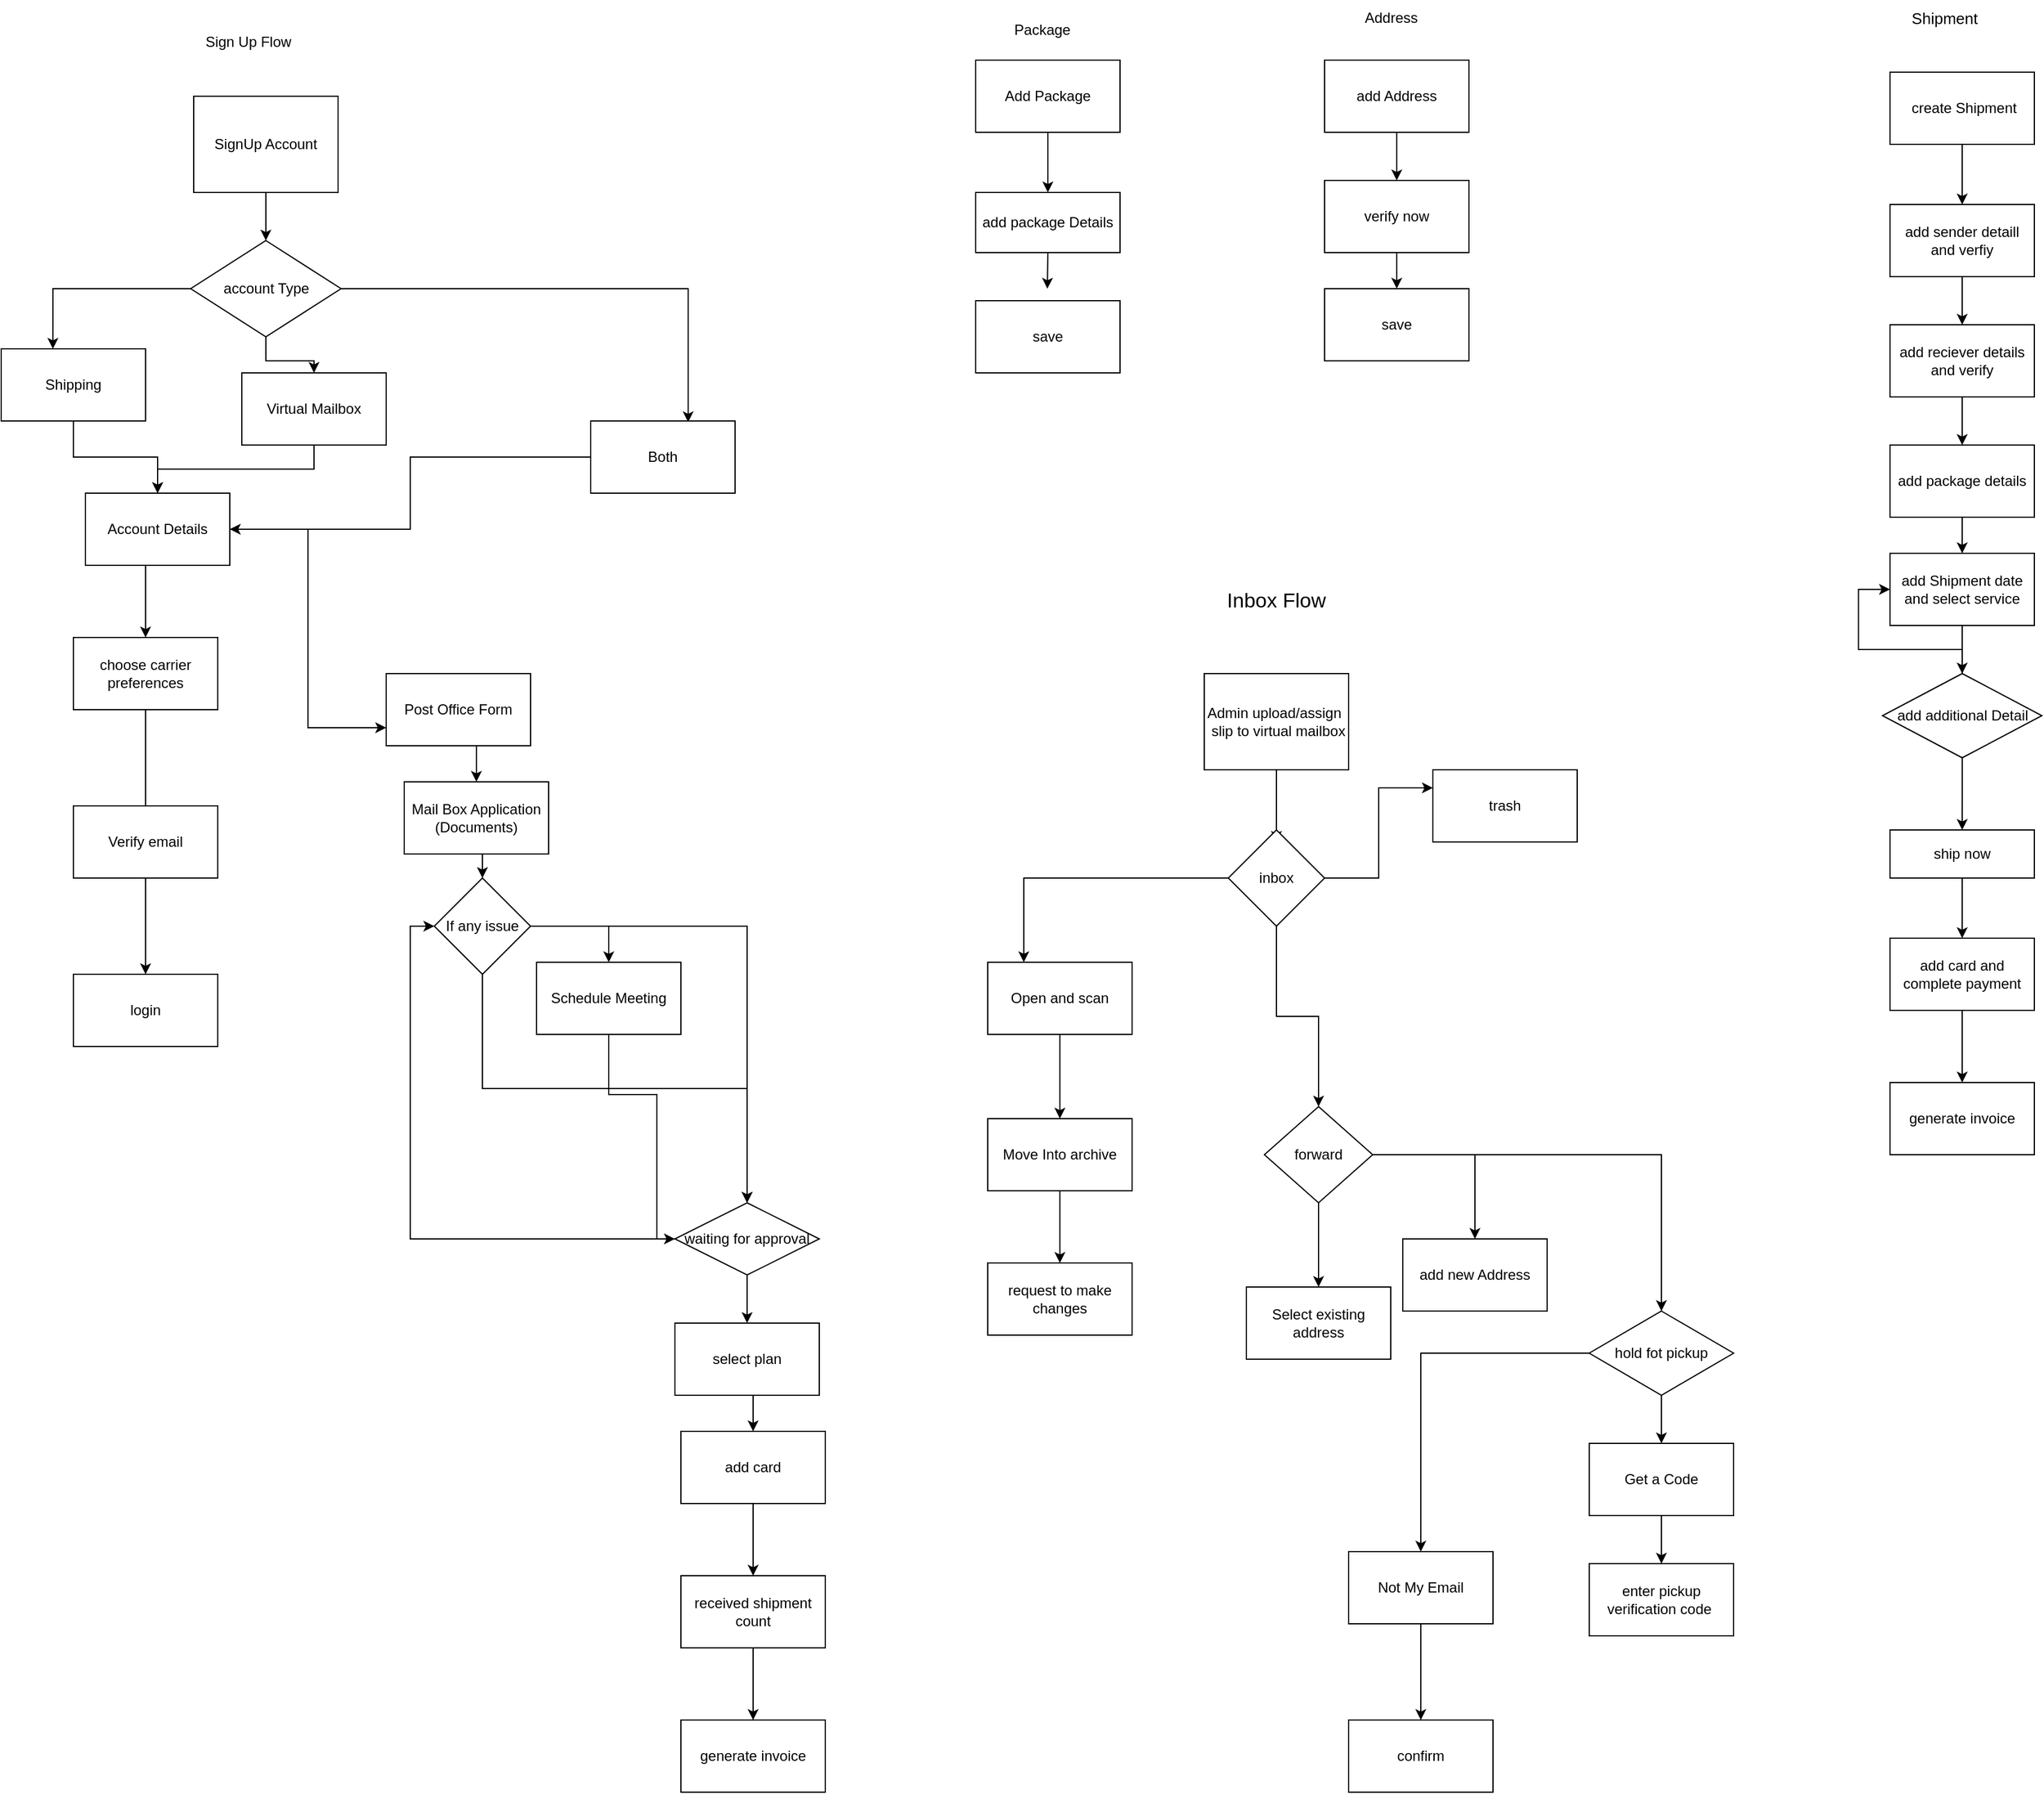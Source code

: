 <mxfile version="20.7.4" type="github">
  <diagram id="sW-k5IwQaTGZ5rN8S6sj" name="Page-1">
    <mxGraphModel dx="1793" dy="1000" grid="1" gridSize="10" guides="1" tooltips="1" connect="1" arrows="1" fold="1" page="1" pageScale="1" pageWidth="1169" pageHeight="1654" math="0" shadow="0">
      <root>
        <mxCell id="0" />
        <mxCell id="1" parent="0" />
        <mxCell id="n_x6KbK1YoN0Yti5vFHE-8" style="edgeStyle=orthogonalEdgeStyle;rounded=0;orthogonalLoop=1;jettySize=auto;html=1;exitX=0.5;exitY=1;exitDx=0;exitDy=0;entryX=0.5;entryY=0;entryDx=0;entryDy=0;" parent="1" source="n_x6KbK1YoN0Yti5vFHE-1" target="n_x6KbK1YoN0Yti5vFHE-2" edge="1">
          <mxGeometry relative="1" as="geometry" />
        </mxCell>
        <mxCell id="n_x6KbK1YoN0Yti5vFHE-1" value="SignUp Account" style="rounded=0;whiteSpace=wrap;html=1;" parent="1" vertex="1">
          <mxGeometry x="180" y="90" width="120" height="80" as="geometry" />
        </mxCell>
        <mxCell id="n_x6KbK1YoN0Yti5vFHE-12" style="edgeStyle=orthogonalEdgeStyle;rounded=0;orthogonalLoop=1;jettySize=auto;html=1;exitX=0;exitY=0.5;exitDx=0;exitDy=0;entryX=0.358;entryY=0;entryDx=0;entryDy=0;entryPerimeter=0;" parent="1" source="n_x6KbK1YoN0Yti5vFHE-2" target="n_x6KbK1YoN0Yti5vFHE-9" edge="1">
          <mxGeometry relative="1" as="geometry">
            <mxPoint x="40" y="200" as="targetPoint" />
          </mxGeometry>
        </mxCell>
        <mxCell id="n_x6KbK1YoN0Yti5vFHE-14" style="edgeStyle=orthogonalEdgeStyle;rounded=0;orthogonalLoop=1;jettySize=auto;html=1;exitX=0.5;exitY=1;exitDx=0;exitDy=0;entryX=0.5;entryY=0;entryDx=0;entryDy=0;" parent="1" source="n_x6KbK1YoN0Yti5vFHE-2" target="n_x6KbK1YoN0Yti5vFHE-10" edge="1">
          <mxGeometry relative="1" as="geometry" />
        </mxCell>
        <mxCell id="n_x6KbK1YoN0Yti5vFHE-15" style="edgeStyle=orthogonalEdgeStyle;rounded=0;orthogonalLoop=1;jettySize=auto;html=1;exitX=1;exitY=0.5;exitDx=0;exitDy=0;entryX=0.675;entryY=0.017;entryDx=0;entryDy=0;entryPerimeter=0;" parent="1" source="n_x6KbK1YoN0Yti5vFHE-2" target="n_x6KbK1YoN0Yti5vFHE-11" edge="1">
          <mxGeometry relative="1" as="geometry" />
        </mxCell>
        <mxCell id="n_x6KbK1YoN0Yti5vFHE-2" value="account Type&lt;br&gt;" style="rhombus;whiteSpace=wrap;html=1;" parent="1" vertex="1">
          <mxGeometry x="177.5" y="210" width="125" height="80" as="geometry" />
        </mxCell>
        <mxCell id="CPF4IGs-NTCu1cXFSOXW-1" value="" style="edgeStyle=orthogonalEdgeStyle;rounded=0;orthogonalLoop=1;jettySize=auto;html=1;" parent="1" source="n_x6KbK1YoN0Yti5vFHE-9" target="n_x6KbK1YoN0Yti5vFHE-17" edge="1">
          <mxGeometry relative="1" as="geometry" />
        </mxCell>
        <mxCell id="n_x6KbK1YoN0Yti5vFHE-9" value="Shipping" style="rounded=0;whiteSpace=wrap;html=1;" parent="1" vertex="1">
          <mxGeometry x="20" y="300" width="120" height="60" as="geometry" />
        </mxCell>
        <mxCell id="n_x6KbK1YoN0Yti5vFHE-19" style="edgeStyle=orthogonalEdgeStyle;rounded=0;orthogonalLoop=1;jettySize=auto;html=1;exitX=0.5;exitY=1;exitDx=0;exitDy=0;entryX=0.5;entryY=0;entryDx=0;entryDy=0;" parent="1" source="n_x6KbK1YoN0Yti5vFHE-10" target="n_x6KbK1YoN0Yti5vFHE-17" edge="1">
          <mxGeometry relative="1" as="geometry" />
        </mxCell>
        <mxCell id="n_x6KbK1YoN0Yti5vFHE-10" value="Virtual Mailbox" style="rounded=0;whiteSpace=wrap;html=1;" parent="1" vertex="1">
          <mxGeometry x="220" y="320" width="120" height="60" as="geometry" />
        </mxCell>
        <mxCell id="83DVZfMCFPuKuT1RhQpf-2" style="edgeStyle=orthogonalEdgeStyle;rounded=0;orthogonalLoop=1;jettySize=auto;html=1;" edge="1" parent="1" source="n_x6KbK1YoN0Yti5vFHE-11" target="n_x6KbK1YoN0Yti5vFHE-17">
          <mxGeometry relative="1" as="geometry" />
        </mxCell>
        <mxCell id="n_x6KbK1YoN0Yti5vFHE-11" value="Both" style="rounded=0;whiteSpace=wrap;html=1;" parent="1" vertex="1">
          <mxGeometry x="510" y="360" width="120" height="60" as="geometry" />
        </mxCell>
        <mxCell id="I_9H3etlu-zK3Efqb3r3-34" style="edgeStyle=orthogonalEdgeStyle;rounded=0;orthogonalLoop=1;jettySize=auto;html=1;exitX=0.5;exitY=1;exitDx=0;exitDy=0;" parent="1" source="n_x6KbK1YoN0Yti5vFHE-17" edge="1">
          <mxGeometry relative="1" as="geometry">
            <mxPoint x="140" y="540" as="targetPoint" />
            <Array as="points">
              <mxPoint x="140" y="480" />
            </Array>
          </mxGeometry>
        </mxCell>
        <mxCell id="CPF4IGs-NTCu1cXFSOXW-16" style="edgeStyle=orthogonalEdgeStyle;rounded=0;orthogonalLoop=1;jettySize=auto;html=1;entryX=0;entryY=0.75;entryDx=0;entryDy=0;" parent="1" source="n_x6KbK1YoN0Yti5vFHE-17" target="cfl4rptSdVp8EchHqUEe-1" edge="1">
          <mxGeometry relative="1" as="geometry" />
        </mxCell>
        <mxCell id="n_x6KbK1YoN0Yti5vFHE-17" value="Account Details" style="rounded=0;whiteSpace=wrap;html=1;" parent="1" vertex="1">
          <mxGeometry x="90" y="420" width="120" height="60" as="geometry" />
        </mxCell>
        <mxCell id="cfl4rptSdVp8EchHqUEe-7" style="edgeStyle=orthogonalEdgeStyle;rounded=0;orthogonalLoop=1;jettySize=auto;html=1;exitX=0.5;exitY=1;exitDx=0;exitDy=0;entryX=0.5;entryY=0;entryDx=0;entryDy=0;" parent="1" source="cfl4rptSdVp8EchHqUEe-1" target="cfl4rptSdVp8EchHqUEe-6" edge="1">
          <mxGeometry relative="1" as="geometry" />
        </mxCell>
        <mxCell id="cfl4rptSdVp8EchHqUEe-1" value="Post Office Form" style="rounded=0;whiteSpace=wrap;html=1;" parent="1" vertex="1">
          <mxGeometry x="340" y="570" width="120" height="60" as="geometry" />
        </mxCell>
        <mxCell id="cfl4rptSdVp8EchHqUEe-9" style="edgeStyle=orthogonalEdgeStyle;rounded=0;orthogonalLoop=1;jettySize=auto;html=1;exitX=0.5;exitY=1;exitDx=0;exitDy=0;entryX=0.5;entryY=0;entryDx=0;entryDy=0;" parent="1" source="cfl4rptSdVp8EchHqUEe-6" target="cfl4rptSdVp8EchHqUEe-8" edge="1">
          <mxGeometry relative="1" as="geometry" />
        </mxCell>
        <mxCell id="cfl4rptSdVp8EchHqUEe-6" value="Mail Box Application&lt;br&gt;(Documents)" style="rounded=0;whiteSpace=wrap;html=1;" parent="1" vertex="1">
          <mxGeometry x="355" y="660" width="120" height="60" as="geometry" />
        </mxCell>
        <mxCell id="cfl4rptSdVp8EchHqUEe-11" style="edgeStyle=orthogonalEdgeStyle;rounded=0;orthogonalLoop=1;jettySize=auto;html=1;entryX=0.5;entryY=0;entryDx=0;entryDy=0;" parent="1" source="cfl4rptSdVp8EchHqUEe-8" target="cfl4rptSdVp8EchHqUEe-10" edge="1">
          <mxGeometry relative="1" as="geometry" />
        </mxCell>
        <mxCell id="cfl4rptSdVp8EchHqUEe-13" style="edgeStyle=orthogonalEdgeStyle;rounded=0;orthogonalLoop=1;jettySize=auto;html=1;entryX=0.5;entryY=0;entryDx=0;entryDy=0;" parent="1" source="cfl4rptSdVp8EchHqUEe-8" target="cfl4rptSdVp8EchHqUEe-17" edge="1">
          <mxGeometry relative="1" as="geometry">
            <mxPoint x="395" y="900" as="targetPoint" />
          </mxGeometry>
        </mxCell>
        <mxCell id="cfl4rptSdVp8EchHqUEe-21" style="edgeStyle=orthogonalEdgeStyle;rounded=0;orthogonalLoop=1;jettySize=auto;html=1;exitX=0.5;exitY=1;exitDx=0;exitDy=0;entryX=0.5;entryY=0;entryDx=0;entryDy=0;" parent="1" source="cfl4rptSdVp8EchHqUEe-8" target="cfl4rptSdVp8EchHqUEe-17" edge="1">
          <mxGeometry relative="1" as="geometry" />
        </mxCell>
        <mxCell id="cfl4rptSdVp8EchHqUEe-8" value="If any issue" style="rhombus;whiteSpace=wrap;html=1;" parent="1" vertex="1">
          <mxGeometry x="380" y="740" width="80" height="80" as="geometry" />
        </mxCell>
        <mxCell id="cfl4rptSdVp8EchHqUEe-18" style="edgeStyle=orthogonalEdgeStyle;rounded=0;orthogonalLoop=1;jettySize=auto;html=1;exitX=0.5;exitY=1;exitDx=0;exitDy=0;" parent="1" source="cfl4rptSdVp8EchHqUEe-10" target="cfl4rptSdVp8EchHqUEe-17" edge="1">
          <mxGeometry relative="1" as="geometry">
            <Array as="points">
              <mxPoint x="525" y="920" />
              <mxPoint x="565" y="920" />
            </Array>
          </mxGeometry>
        </mxCell>
        <mxCell id="cfl4rptSdVp8EchHqUEe-10" value="Schedule Meeting" style="rounded=0;whiteSpace=wrap;html=1;" parent="1" vertex="1">
          <mxGeometry x="465" y="810" width="120" height="60" as="geometry" />
        </mxCell>
        <mxCell id="cfl4rptSdVp8EchHqUEe-20" style="edgeStyle=orthogonalEdgeStyle;rounded=0;orthogonalLoop=1;jettySize=auto;html=1;entryX=0;entryY=0.5;entryDx=0;entryDy=0;" parent="1" source="cfl4rptSdVp8EchHqUEe-17" target="cfl4rptSdVp8EchHqUEe-8" edge="1">
          <mxGeometry relative="1" as="geometry" />
        </mxCell>
        <mxCell id="cfl4rptSdVp8EchHqUEe-23" style="edgeStyle=orthogonalEdgeStyle;rounded=0;orthogonalLoop=1;jettySize=auto;html=1;entryX=0.5;entryY=0;entryDx=0;entryDy=0;" parent="1" source="cfl4rptSdVp8EchHqUEe-17" target="cfl4rptSdVp8EchHqUEe-22" edge="1">
          <mxGeometry relative="1" as="geometry" />
        </mxCell>
        <mxCell id="cfl4rptSdVp8EchHqUEe-17" value="waiting for approval" style="rhombus;whiteSpace=wrap;html=1;" parent="1" vertex="1">
          <mxGeometry x="580" y="1010" width="120" height="60" as="geometry" />
        </mxCell>
        <mxCell id="cfl4rptSdVp8EchHqUEe-25" style="edgeStyle=orthogonalEdgeStyle;rounded=0;orthogonalLoop=1;jettySize=auto;html=1;exitX=0.5;exitY=1;exitDx=0;exitDy=0;entryX=0.5;entryY=0;entryDx=0;entryDy=0;" parent="1" target="cfl4rptSdVp8EchHqUEe-24" edge="1">
          <mxGeometry relative="1" as="geometry">
            <mxPoint x="645" y="1170" as="sourcePoint" />
          </mxGeometry>
        </mxCell>
        <mxCell id="cfl4rptSdVp8EchHqUEe-22" value="select plan" style="rounded=0;whiteSpace=wrap;html=1;" parent="1" vertex="1">
          <mxGeometry x="580" y="1110" width="120" height="60" as="geometry" />
        </mxCell>
        <mxCell id="cfl4rptSdVp8EchHqUEe-27" style="edgeStyle=orthogonalEdgeStyle;rounded=0;orthogonalLoop=1;jettySize=auto;html=1;exitX=0.5;exitY=1;exitDx=0;exitDy=0;" parent="1" source="cfl4rptSdVp8EchHqUEe-24" target="cfl4rptSdVp8EchHqUEe-26" edge="1">
          <mxGeometry relative="1" as="geometry" />
        </mxCell>
        <mxCell id="cfl4rptSdVp8EchHqUEe-24" value="add card" style="rounded=0;whiteSpace=wrap;html=1;" parent="1" vertex="1">
          <mxGeometry x="585" y="1200" width="120" height="60" as="geometry" />
        </mxCell>
        <mxCell id="I_9H3etlu-zK3Efqb3r3-5" style="edgeStyle=orthogonalEdgeStyle;rounded=0;orthogonalLoop=1;jettySize=auto;html=1;exitX=0.5;exitY=1;exitDx=0;exitDy=0;entryX=0.5;entryY=0;entryDx=0;entryDy=0;" parent="1" source="cfl4rptSdVp8EchHqUEe-26" target="I_9H3etlu-zK3Efqb3r3-4" edge="1">
          <mxGeometry relative="1" as="geometry">
            <mxPoint x="585" y="1390" as="targetPoint" />
          </mxGeometry>
        </mxCell>
        <mxCell id="cfl4rptSdVp8EchHqUEe-26" value="received shipment count" style="rounded=0;whiteSpace=wrap;html=1;" parent="1" vertex="1">
          <mxGeometry x="585" y="1320" width="120" height="60" as="geometry" />
        </mxCell>
        <mxCell id="9S0eUUzIp_0I8Bharcj8-20" style="edgeStyle=orthogonalEdgeStyle;rounded=0;orthogonalLoop=1;jettySize=auto;html=1;entryX=0.5;entryY=0;entryDx=0;entryDy=0;" parent="1" source="cfl4rptSdVp8EchHqUEe-28" target="cfl4rptSdVp8EchHqUEe-29" edge="1">
          <mxGeometry relative="1" as="geometry" />
        </mxCell>
        <mxCell id="cfl4rptSdVp8EchHqUEe-28" value="&amp;nbsp;create Shipment&lt;br&gt;" style="rounded=0;whiteSpace=wrap;html=1;" parent="1" vertex="1">
          <mxGeometry x="1590" y="70" width="120" height="60" as="geometry" />
        </mxCell>
        <mxCell id="cfl4rptSdVp8EchHqUEe-32" style="edgeStyle=orthogonalEdgeStyle;rounded=0;orthogonalLoop=1;jettySize=auto;html=1;exitX=0.5;exitY=1;exitDx=0;exitDy=0;" parent="1" source="cfl4rptSdVp8EchHqUEe-29" target="cfl4rptSdVp8EchHqUEe-31" edge="1">
          <mxGeometry relative="1" as="geometry" />
        </mxCell>
        <mxCell id="cfl4rptSdVp8EchHqUEe-29" value="add sender detaill and verfiy" style="rounded=0;whiteSpace=wrap;html=1;" parent="1" vertex="1">
          <mxGeometry x="1590" y="180" width="120" height="60" as="geometry" />
        </mxCell>
        <mxCell id="cfl4rptSdVp8EchHqUEe-35" style="edgeStyle=orthogonalEdgeStyle;rounded=0;orthogonalLoop=1;jettySize=auto;html=1;exitX=0.5;exitY=1;exitDx=0;exitDy=0;entryX=0.5;entryY=0;entryDx=0;entryDy=0;" parent="1" source="cfl4rptSdVp8EchHqUEe-31" target="cfl4rptSdVp8EchHqUEe-34" edge="1">
          <mxGeometry relative="1" as="geometry" />
        </mxCell>
        <mxCell id="cfl4rptSdVp8EchHqUEe-31" value="add reciever details and verify" style="rounded=0;whiteSpace=wrap;html=1;" parent="1" vertex="1">
          <mxGeometry x="1590" y="280" width="120" height="60" as="geometry" />
        </mxCell>
        <mxCell id="cfl4rptSdVp8EchHqUEe-38" style="edgeStyle=orthogonalEdgeStyle;rounded=0;orthogonalLoop=1;jettySize=auto;html=1;exitX=0.5;exitY=1;exitDx=0;exitDy=0;" parent="1" source="cfl4rptSdVp8EchHqUEe-34" target="cfl4rptSdVp8EchHqUEe-37" edge="1">
          <mxGeometry relative="1" as="geometry" />
        </mxCell>
        <mxCell id="cfl4rptSdVp8EchHqUEe-34" value="add package details" style="rounded=0;whiteSpace=wrap;html=1;" parent="1" vertex="1">
          <mxGeometry x="1590" y="380" width="120" height="60" as="geometry" />
        </mxCell>
        <mxCell id="cfl4rptSdVp8EchHqUEe-41" style="edgeStyle=orthogonalEdgeStyle;rounded=0;orthogonalLoop=1;jettySize=auto;html=1;exitX=0.5;exitY=1;exitDx=0;exitDy=0;entryX=0.5;entryY=0;entryDx=0;entryDy=0;" parent="1" source="cfl4rptSdVp8EchHqUEe-37" target="cfl4rptSdVp8EchHqUEe-40" edge="1">
          <mxGeometry relative="1" as="geometry" />
        </mxCell>
        <mxCell id="cfl4rptSdVp8EchHqUEe-37" value="add Shipment date and select service" style="rounded=0;whiteSpace=wrap;html=1;" parent="1" vertex="1">
          <mxGeometry x="1590" y="470" width="120" height="60" as="geometry" />
        </mxCell>
        <mxCell id="cfl4rptSdVp8EchHqUEe-47" style="edgeStyle=orthogonalEdgeStyle;rounded=0;orthogonalLoop=1;jettySize=auto;html=1;" parent="1" source="cfl4rptSdVp8EchHqUEe-40" target="cfl4rptSdVp8EchHqUEe-45" edge="1">
          <mxGeometry relative="1" as="geometry" />
        </mxCell>
        <mxCell id="83DVZfMCFPuKuT1RhQpf-3" style="edgeStyle=orthogonalEdgeStyle;rounded=0;orthogonalLoop=1;jettySize=auto;html=1;entryX=0;entryY=0.5;entryDx=0;entryDy=0;" edge="1" parent="1" source="cfl4rptSdVp8EchHqUEe-40" target="cfl4rptSdVp8EchHqUEe-37">
          <mxGeometry relative="1" as="geometry" />
        </mxCell>
        <mxCell id="cfl4rptSdVp8EchHqUEe-40" value="add additional Detail" style="rhombus;whiteSpace=wrap;html=1;" parent="1" vertex="1">
          <mxGeometry x="1583.75" y="570" width="132.5" height="70" as="geometry" />
        </mxCell>
        <mxCell id="I_9H3etlu-zK3Efqb3r3-1" style="edgeStyle=orthogonalEdgeStyle;rounded=0;orthogonalLoop=1;jettySize=auto;html=1;entryX=0.5;entryY=0;entryDx=0;entryDy=0;" parent="1" source="cfl4rptSdVp8EchHqUEe-45" target="cfl4rptSdVp8EchHqUEe-48" edge="1">
          <mxGeometry relative="1" as="geometry" />
        </mxCell>
        <mxCell id="cfl4rptSdVp8EchHqUEe-45" value="ship now&lt;br&gt;" style="rounded=0;whiteSpace=wrap;html=1;" parent="1" vertex="1">
          <mxGeometry x="1590" y="700" width="120" height="40" as="geometry" />
        </mxCell>
        <mxCell id="I_9H3etlu-zK3Efqb3r3-3" style="edgeStyle=orthogonalEdgeStyle;rounded=0;orthogonalLoop=1;jettySize=auto;html=1;" parent="1" source="cfl4rptSdVp8EchHqUEe-48" target="I_9H3etlu-zK3Efqb3r3-2" edge="1">
          <mxGeometry relative="1" as="geometry" />
        </mxCell>
        <mxCell id="cfl4rptSdVp8EchHqUEe-48" value="add card and complete payment&lt;br&gt;" style="rounded=0;whiteSpace=wrap;html=1;" parent="1" vertex="1">
          <mxGeometry x="1590" y="790" width="120" height="60" as="geometry" />
        </mxCell>
        <mxCell id="I_9H3etlu-zK3Efqb3r3-2" value="generate invoice" style="rounded=0;whiteSpace=wrap;html=1;" parent="1" vertex="1">
          <mxGeometry x="1590" y="910" width="120" height="60" as="geometry" />
        </mxCell>
        <mxCell id="I_9H3etlu-zK3Efqb3r3-4" value="generate invoice" style="rounded=0;whiteSpace=wrap;html=1;" parent="1" vertex="1">
          <mxGeometry x="585" y="1440" width="120" height="60" as="geometry" />
        </mxCell>
        <mxCell id="I_9H3etlu-zK3Efqb3r3-6" style="edgeStyle=orthogonalEdgeStyle;rounded=0;orthogonalLoop=1;jettySize=auto;html=1;exitX=0.5;exitY=1;exitDx=0;exitDy=0;entryX=0.5;entryY=0;entryDx=0;entryDy=0;" parent="1" source="I_9H3etlu-zK3Efqb3r3-7" target="I_9H3etlu-zK3Efqb3r3-9" edge="1">
          <mxGeometry relative="1" as="geometry" />
        </mxCell>
        <mxCell id="I_9H3etlu-zK3Efqb3r3-7" value="add Address" style="rounded=0;whiteSpace=wrap;html=1;" parent="1" vertex="1">
          <mxGeometry x="1120" y="60" width="120" height="60" as="geometry" />
        </mxCell>
        <mxCell id="I_9H3etlu-zK3Efqb3r3-33" style="edgeStyle=orthogonalEdgeStyle;rounded=0;orthogonalLoop=1;jettySize=auto;html=1;entryX=0.5;entryY=0;entryDx=0;entryDy=0;" parent="1" source="I_9H3etlu-zK3Efqb3r3-9" target="I_9H3etlu-zK3Efqb3r3-32" edge="1">
          <mxGeometry relative="1" as="geometry" />
        </mxCell>
        <mxCell id="I_9H3etlu-zK3Efqb3r3-9" value="verify now" style="rounded=0;whiteSpace=wrap;html=1;" parent="1" vertex="1">
          <mxGeometry x="1120" y="160" width="120" height="60" as="geometry" />
        </mxCell>
        <mxCell id="I_9H3etlu-zK3Efqb3r3-25" style="edgeStyle=orthogonalEdgeStyle;rounded=0;orthogonalLoop=1;jettySize=auto;html=1;" parent="1" source="I_9H3etlu-zK3Efqb3r3-23" target="I_9H3etlu-zK3Efqb3r3-24" edge="1">
          <mxGeometry relative="1" as="geometry" />
        </mxCell>
        <mxCell id="I_9H3etlu-zK3Efqb3r3-23" value="Add Package" style="whiteSpace=wrap;html=1;" parent="1" vertex="1">
          <mxGeometry x="830" y="60" width="120" height="60" as="geometry" />
        </mxCell>
        <mxCell id="I_9H3etlu-zK3Efqb3r3-31" style="edgeStyle=orthogonalEdgeStyle;rounded=0;orthogonalLoop=1;jettySize=auto;html=1;exitX=0.5;exitY=1;exitDx=0;exitDy=0;" parent="1" source="I_9H3etlu-zK3Efqb3r3-24" edge="1">
          <mxGeometry relative="1" as="geometry">
            <mxPoint x="889.571" y="250" as="targetPoint" />
          </mxGeometry>
        </mxCell>
        <mxCell id="I_9H3etlu-zK3Efqb3r3-24" value="add package Details" style="whiteSpace=wrap;html=1;" parent="1" vertex="1">
          <mxGeometry x="830" y="170" width="120" height="50" as="geometry" />
        </mxCell>
        <mxCell id="I_9H3etlu-zK3Efqb3r3-28" style="edgeStyle=orthogonalEdgeStyle;rounded=0;orthogonalLoop=1;jettySize=auto;html=1;entryX=0.5;entryY=0;entryDx=0;entryDy=0;" parent="1" source="I_9H3etlu-zK3Efqb3r3-26" edge="1">
          <mxGeometry relative="1" as="geometry">
            <mxPoint x="1080" y="710" as="targetPoint" />
          </mxGeometry>
        </mxCell>
        <mxCell id="I_9H3etlu-zK3Efqb3r3-26" value="Admin upload/assign&amp;nbsp;&lt;br&gt;&amp;nbsp;slip to virtual mailbox" style="whiteSpace=wrap;html=1;" parent="1" vertex="1">
          <mxGeometry x="1020" y="570" width="120" height="80" as="geometry" />
        </mxCell>
        <mxCell id="I_9H3etlu-zK3Efqb3r3-42" style="edgeStyle=orthogonalEdgeStyle;rounded=0;orthogonalLoop=1;jettySize=auto;html=1;exitX=1;exitY=0.5;exitDx=0;exitDy=0;entryX=0;entryY=0.25;entryDx=0;entryDy=0;" parent="1" source="I_9H3etlu-zK3Efqb3r3-29" target="I_9H3etlu-zK3Efqb3r3-41" edge="1">
          <mxGeometry relative="1" as="geometry" />
        </mxCell>
        <mxCell id="I_9H3etlu-zK3Efqb3r3-53" style="edgeStyle=orthogonalEdgeStyle;rounded=0;orthogonalLoop=1;jettySize=auto;html=1;" parent="1" source="I_9H3etlu-zK3Efqb3r3-29" target="I_9H3etlu-zK3Efqb3r3-43" edge="1">
          <mxGeometry relative="1" as="geometry" />
        </mxCell>
        <mxCell id="9S0eUUzIp_0I8Bharcj8-11" style="edgeStyle=orthogonalEdgeStyle;rounded=0;orthogonalLoop=1;jettySize=auto;html=1;entryX=0.25;entryY=0;entryDx=0;entryDy=0;" parent="1" source="I_9H3etlu-zK3Efqb3r3-29" target="I_9H3etlu-zK3Efqb3r3-37" edge="1">
          <mxGeometry relative="1" as="geometry" />
        </mxCell>
        <mxCell id="I_9H3etlu-zK3Efqb3r3-29" value="inbox" style="rhombus;whiteSpace=wrap;html=1;" parent="1" vertex="1">
          <mxGeometry x="1040" y="700" width="80" height="80" as="geometry" />
        </mxCell>
        <mxCell id="I_9H3etlu-zK3Efqb3r3-30" value="save&lt;br&gt;" style="whiteSpace=wrap;html=1;" parent="1" vertex="1">
          <mxGeometry x="830" y="260" width="120" height="60" as="geometry" />
        </mxCell>
        <mxCell id="I_9H3etlu-zK3Efqb3r3-32" value="save&lt;br&gt;" style="whiteSpace=wrap;html=1;" parent="1" vertex="1">
          <mxGeometry x="1120" y="250" width="120" height="60" as="geometry" />
        </mxCell>
        <mxCell id="I_9H3etlu-zK3Efqb3r3-35" value="choose carrier preferences" style="rounded=0;whiteSpace=wrap;html=1;" parent="1" vertex="1">
          <mxGeometry x="80" y="540" width="120" height="60" as="geometry" />
        </mxCell>
        <mxCell id="9S0eUUzIp_0I8Bharcj8-2" style="edgeStyle=orthogonalEdgeStyle;rounded=0;orthogonalLoop=1;jettySize=auto;html=1;exitX=0.5;exitY=1;exitDx=0;exitDy=0;" parent="1" source="I_9H3etlu-zK3Efqb3r3-37" target="9S0eUUzIp_0I8Bharcj8-1" edge="1">
          <mxGeometry relative="1" as="geometry" />
        </mxCell>
        <mxCell id="I_9H3etlu-zK3Efqb3r3-37" value="Open and scan" style="rounded=0;whiteSpace=wrap;html=1;" parent="1" vertex="1">
          <mxGeometry x="840" y="810" width="120" height="60" as="geometry" />
        </mxCell>
        <mxCell id="I_9H3etlu-zK3Efqb3r3-41" value="trash&lt;br&gt;" style="whiteSpace=wrap;html=1;" parent="1" vertex="1">
          <mxGeometry x="1210" y="650" width="120" height="60" as="geometry" />
        </mxCell>
        <mxCell id="I_9H3etlu-zK3Efqb3r3-48" style="edgeStyle=orthogonalEdgeStyle;rounded=0;orthogonalLoop=1;jettySize=auto;html=1;" parent="1" source="I_9H3etlu-zK3Efqb3r3-43" target="I_9H3etlu-zK3Efqb3r3-47" edge="1">
          <mxGeometry relative="1" as="geometry" />
        </mxCell>
        <mxCell id="I_9H3etlu-zK3Efqb3r3-55" style="edgeStyle=orthogonalEdgeStyle;rounded=0;orthogonalLoop=1;jettySize=auto;html=1;exitX=1;exitY=0.5;exitDx=0;exitDy=0;entryX=0.5;entryY=0;entryDx=0;entryDy=0;" parent="1" source="I_9H3etlu-zK3Efqb3r3-43" target="I_9H3etlu-zK3Efqb3r3-59" edge="1">
          <mxGeometry relative="1" as="geometry">
            <mxPoint x="1380" y="1080" as="targetPoint" />
          </mxGeometry>
        </mxCell>
        <mxCell id="I_9H3etlu-zK3Efqb3r3-58" style="edgeStyle=orthogonalEdgeStyle;rounded=0;orthogonalLoop=1;jettySize=auto;html=1;entryX=0.5;entryY=0;entryDx=0;entryDy=0;" parent="1" source="I_9H3etlu-zK3Efqb3r3-43" target="I_9H3etlu-zK3Efqb3r3-57" edge="1">
          <mxGeometry relative="1" as="geometry" />
        </mxCell>
        <mxCell id="I_9H3etlu-zK3Efqb3r3-43" value="forward&lt;br&gt;" style="rhombus;whiteSpace=wrap;html=1;" parent="1" vertex="1">
          <mxGeometry x="1070" y="930" width="90" height="80" as="geometry" />
        </mxCell>
        <mxCell id="I_9H3etlu-zK3Efqb3r3-47" value="Select existing address" style="rounded=0;whiteSpace=wrap;html=1;" parent="1" vertex="1">
          <mxGeometry x="1055" y="1080" width="120" height="60" as="geometry" />
        </mxCell>
        <mxCell id="I_9H3etlu-zK3Efqb3r3-57" value="add new Address" style="rounded=0;whiteSpace=wrap;html=1;" parent="1" vertex="1">
          <mxGeometry x="1185" y="1040" width="120" height="60" as="geometry" />
        </mxCell>
        <mxCell id="9S0eUUzIp_0I8Bharcj8-6" style="edgeStyle=orthogonalEdgeStyle;rounded=0;orthogonalLoop=1;jettySize=auto;html=1;entryX=0.5;entryY=0;entryDx=0;entryDy=0;startArrow=none;" parent="1" source="9S0eUUzIp_0I8Bharcj8-7" target="9S0eUUzIp_0I8Bharcj8-5" edge="1">
          <mxGeometry relative="1" as="geometry" />
        </mxCell>
        <mxCell id="9S0eUUzIp_0I8Bharcj8-9" style="edgeStyle=orthogonalEdgeStyle;rounded=0;orthogonalLoop=1;jettySize=auto;html=1;exitX=0.5;exitY=1;exitDx=0;exitDy=0;entryX=0.5;entryY=0;entryDx=0;entryDy=0;" parent="1" source="I_9H3etlu-zK3Efqb3r3-59" target="9S0eUUzIp_0I8Bharcj8-7" edge="1">
          <mxGeometry relative="1" as="geometry" />
        </mxCell>
        <mxCell id="9S0eUUzIp_0I8Bharcj8-12" style="edgeStyle=orthogonalEdgeStyle;rounded=0;orthogonalLoop=1;jettySize=auto;html=1;entryX=0.5;entryY=0;entryDx=0;entryDy=0;" parent="1" source="I_9H3etlu-zK3Efqb3r3-59" target="9S0eUUzIp_0I8Bharcj8-10" edge="1">
          <mxGeometry relative="1" as="geometry" />
        </mxCell>
        <mxCell id="I_9H3etlu-zK3Efqb3r3-59" value="hold fot pickup" style="rhombus;whiteSpace=wrap;html=1;" parent="1" vertex="1">
          <mxGeometry x="1340" y="1100" width="120" height="70" as="geometry" />
        </mxCell>
        <mxCell id="9S0eUUzIp_0I8Bharcj8-4" style="edgeStyle=orthogonalEdgeStyle;rounded=0;orthogonalLoop=1;jettySize=auto;html=1;exitX=0.5;exitY=1;exitDx=0;exitDy=0;" parent="1" source="9S0eUUzIp_0I8Bharcj8-1" target="9S0eUUzIp_0I8Bharcj8-3" edge="1">
          <mxGeometry relative="1" as="geometry" />
        </mxCell>
        <mxCell id="9S0eUUzIp_0I8Bharcj8-1" value="Move Into archive" style="rounded=0;whiteSpace=wrap;html=1;" parent="1" vertex="1">
          <mxGeometry x="840" y="940" width="120" height="60" as="geometry" />
        </mxCell>
        <mxCell id="9S0eUUzIp_0I8Bharcj8-3" value="request to make changes&lt;br&gt;" style="rounded=0;whiteSpace=wrap;html=1;" parent="1" vertex="1">
          <mxGeometry x="840" y="1060" width="120" height="60" as="geometry" />
        </mxCell>
        <mxCell id="9S0eUUzIp_0I8Bharcj8-5" value="enter pickup verification code&amp;nbsp;" style="rounded=0;whiteSpace=wrap;html=1;" parent="1" vertex="1">
          <mxGeometry x="1340" y="1310" width="120" height="60" as="geometry" />
        </mxCell>
        <mxCell id="9S0eUUzIp_0I8Bharcj8-7" value="Get a Code" style="rounded=0;whiteSpace=wrap;html=1;" parent="1" vertex="1">
          <mxGeometry x="1340" y="1210" width="120" height="60" as="geometry" />
        </mxCell>
        <mxCell id="9S0eUUzIp_0I8Bharcj8-14" value="" style="edgeStyle=orthogonalEdgeStyle;rounded=0;orthogonalLoop=1;jettySize=auto;html=1;" parent="1" source="9S0eUUzIp_0I8Bharcj8-10" target="9S0eUUzIp_0I8Bharcj8-13" edge="1">
          <mxGeometry relative="1" as="geometry" />
        </mxCell>
        <mxCell id="9S0eUUzIp_0I8Bharcj8-10" value="Not My Email" style="rounded=0;whiteSpace=wrap;html=1;" parent="1" vertex="1">
          <mxGeometry x="1140" y="1300" width="120" height="60" as="geometry" />
        </mxCell>
        <mxCell id="9S0eUUzIp_0I8Bharcj8-13" value="confirm" style="rounded=0;whiteSpace=wrap;html=1;" parent="1" vertex="1">
          <mxGeometry x="1140" y="1440" width="120" height="60" as="geometry" />
        </mxCell>
        <mxCell id="9S0eUUzIp_0I8Bharcj8-16" value="Sign Up Flow" style="text;html=1;align=center;verticalAlign=middle;resizable=0;points=[];autosize=1;strokeColor=none;fillColor=none;" parent="1" vertex="1">
          <mxGeometry x="180" y="30" width="90" height="30" as="geometry" />
        </mxCell>
        <mxCell id="9S0eUUzIp_0I8Bharcj8-18" value="Package" style="text;html=1;align=center;verticalAlign=middle;resizable=0;points=[];autosize=1;strokeColor=none;fillColor=none;" parent="1" vertex="1">
          <mxGeometry x="850" y="20" width="70" height="30" as="geometry" />
        </mxCell>
        <mxCell id="9S0eUUzIp_0I8Bharcj8-19" value="Address" style="text;html=1;align=center;verticalAlign=middle;resizable=0;points=[];autosize=1;strokeColor=none;fillColor=none;" parent="1" vertex="1">
          <mxGeometry x="1140" y="10" width="70" height="30" as="geometry" />
        </mxCell>
        <mxCell id="9S0eUUzIp_0I8Bharcj8-21" value="&lt;font style=&quot;font-size: 13px;&quot;&gt;Shipment&lt;/font&gt;" style="text;html=1;align=center;verticalAlign=middle;resizable=0;points=[];autosize=1;strokeColor=none;fillColor=none;" parent="1" vertex="1">
          <mxGeometry x="1595" y="10" width="80" height="30" as="geometry" />
        </mxCell>
        <mxCell id="9S0eUUzIp_0I8Bharcj8-22" value="&lt;font style=&quot;font-size: 17px;&quot;&gt;Inbox Flow&lt;/font&gt;" style="text;html=1;strokeColor=none;fillColor=none;align=center;verticalAlign=middle;whiteSpace=wrap;rounded=0;" parent="1" vertex="1">
          <mxGeometry x="1000" y="490" width="160" height="40" as="geometry" />
        </mxCell>
        <mxCell id="CPF4IGs-NTCu1cXFSOXW-11" value="login" style="rounded=0;whiteSpace=wrap;html=1;" parent="1" vertex="1">
          <mxGeometry x="80" y="820" width="120" height="60" as="geometry" />
        </mxCell>
        <mxCell id="83DVZfMCFPuKuT1RhQpf-1" style="edgeStyle=orthogonalEdgeStyle;rounded=0;orthogonalLoop=1;jettySize=auto;html=1;" edge="1" parent="1" source="CPF4IGs-NTCu1cXFSOXW-4" target="CPF4IGs-NTCu1cXFSOXW-11">
          <mxGeometry relative="1" as="geometry" />
        </mxCell>
        <mxCell id="CPF4IGs-NTCu1cXFSOXW-4" value="Verify email" style="rounded=0;whiteSpace=wrap;html=1;" parent="1" vertex="1">
          <mxGeometry x="80" y="680" width="120" height="60" as="geometry" />
        </mxCell>
        <mxCell id="CPF4IGs-NTCu1cXFSOXW-12" value="" style="edgeStyle=orthogonalEdgeStyle;rounded=0;orthogonalLoop=1;jettySize=auto;html=1;endArrow=none;" parent="1" source="I_9H3etlu-zK3Efqb3r3-35" target="CPF4IGs-NTCu1cXFSOXW-4" edge="1">
          <mxGeometry x="0.429" relative="1" as="geometry">
            <mxPoint x="150" y="600" as="sourcePoint" />
            <mxPoint x="150" y="680" as="targetPoint" />
            <Array as="points" />
            <mxPoint as="offset" />
          </mxGeometry>
        </mxCell>
      </root>
    </mxGraphModel>
  </diagram>
</mxfile>
